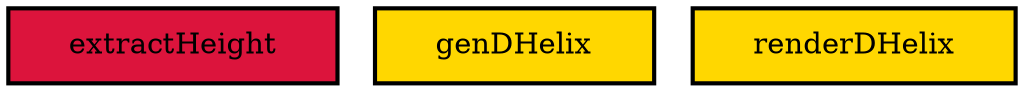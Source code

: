 digraph "Diagram of: DoubleHelix" {
    node [margin="0.4,0.1"
         ,style=filled];
    1 [label=extractHeight
      ,shape=box
      ,fillcolor=crimson
      ,style="filled,bold"];
    2 [label=genDHelix
      ,shape=box
      ,fillcolor=gold
      ,style="filled,bold"];
    3 [label=renderDHelix
      ,shape=box
      ,fillcolor=gold
      ,style="filled,bold"];
}
